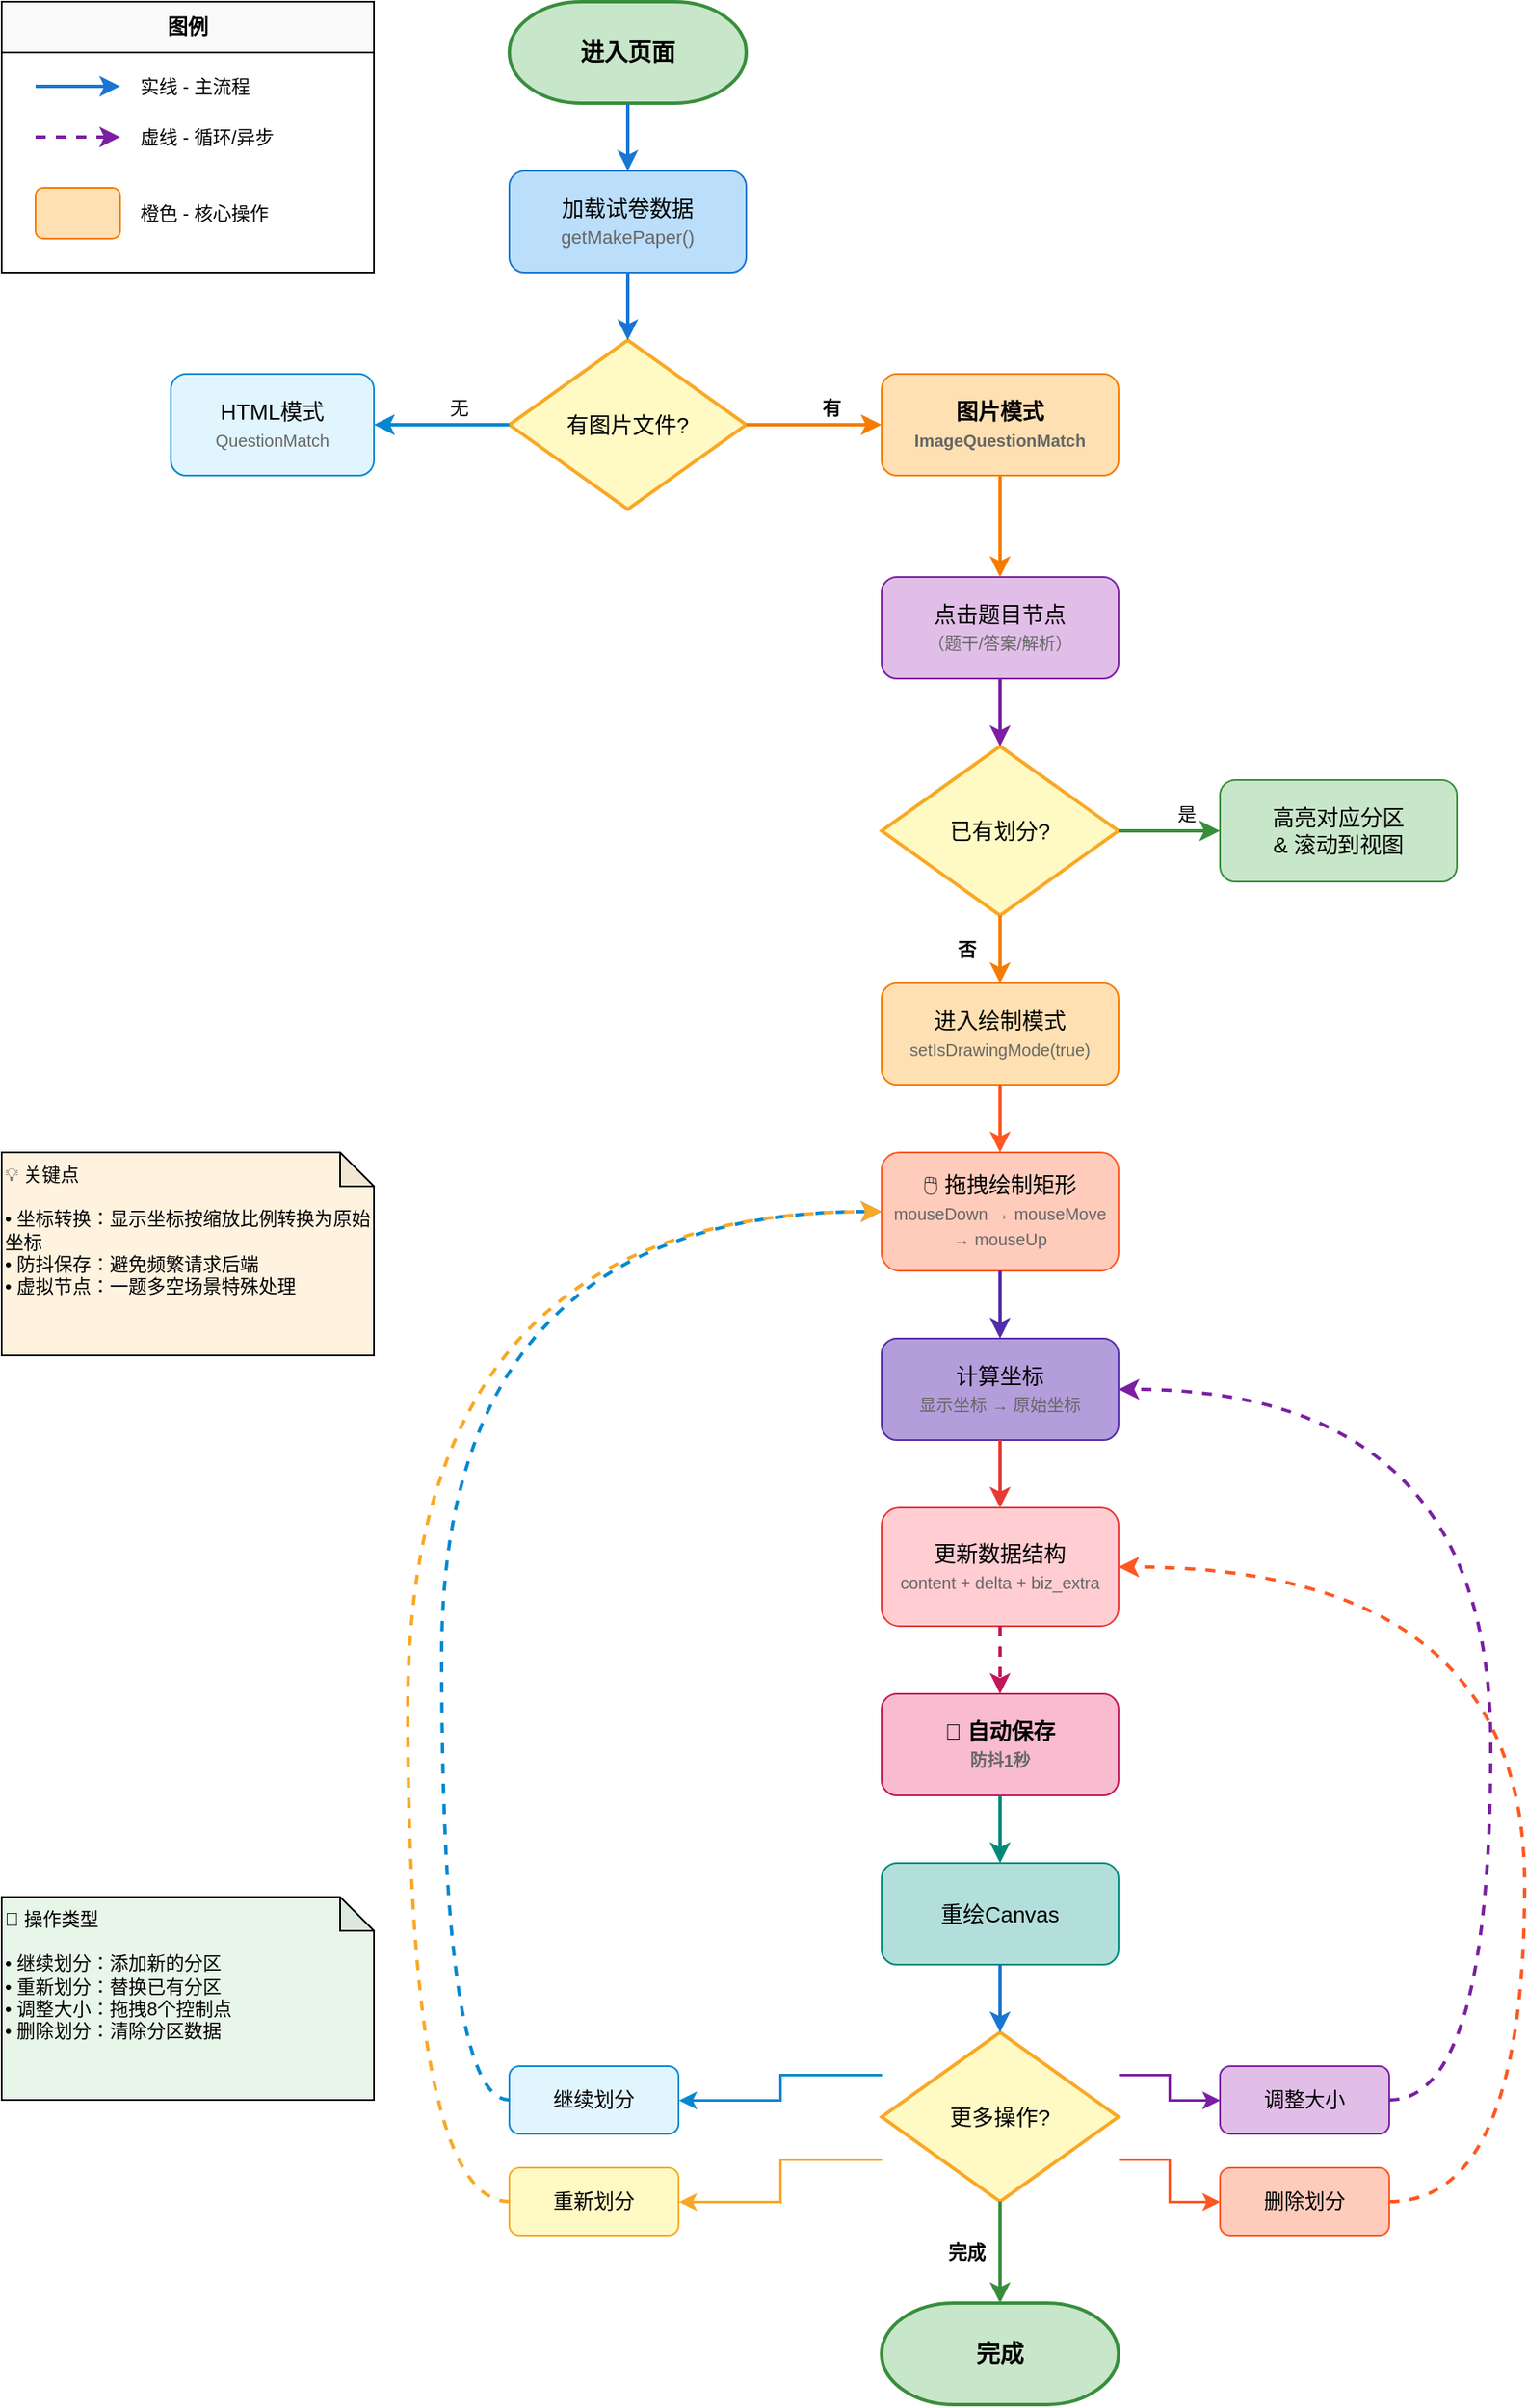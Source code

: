 <mxfile>
  <diagram name="用户操作核心流程" id="user-flow-core">
    <mxGraphModel dx="1600" dy="900" grid="1" gridSize="10" guides="1" tooltips="1" connect="1" arrows="1" fold="1" page="1" pageScale="1" pageWidth="827" pageHeight="1169">
      <root>
        <mxCell id="0"/>
        <mxCell id="1" parent="0"/>
        
        <!-- 开始 -->
        <mxCell id="start" value="进入页面" style="strokeWidth=2;html=1;shape=mxgraph.flowchart.terminator;whiteSpace=wrap;fillColor=#C8E6C9;strokeColor=#388E3C;fontSize=14;fontStyle=1" vertex="1" parent="1">
          <mxGeometry x="340" y="40" width="140" height="60" as="geometry"/>
        </mxCell>
        
        <!-- 加载数据 -->
        <mxCell id="load" value="加载试卷数据&lt;br&gt;&lt;font style=&quot;font-size: 11px;&quot; color=&quot;#666666&quot;&gt;getMakePaper()&lt;/font&gt;" style="rounded=1;whiteSpace=wrap;html=1;fillColor=#BBDEFB;strokeColor=#1976D2;fontSize=13;" vertex="1" parent="1">
          <mxGeometry x="340" y="140" width="140" height="60" as="geometry"/>
        </mxCell>
        
        <!-- 判断模式 -->
        <mxCell id="check-mode" value="有图片文件?" style="strokeWidth=2;html=1;shape=mxgraph.flowchart.decision;whiteSpace=wrap;fillColor=#FFF9C4;strokeColor=#F9A825;fontSize=13;" vertex="1" parent="1">
          <mxGeometry x="340" y="240" width="140" height="100" as="geometry"/>
        </mxCell>
        
        <!-- HTML模式 -->
        <mxCell id="html-mode" value="HTML模式&lt;br&gt;&lt;font style=&quot;font-size: 10px;&quot; color=&quot;#666666&quot;&gt;QuestionMatch&lt;/font&gt;" style="rounded=1;whiteSpace=wrap;html=1;fillColor=#E1F5FE;strokeColor=#0288D1;fontSize=13;" vertex="1" parent="1">
          <mxGeometry x="140" y="260" width="120" height="60" as="geometry"/>
        </mxCell>
        
        <!-- 图片模式 -->
        <mxCell id="img-mode" value="图片模式&lt;br&gt;&lt;font style=&quot;font-size: 10px;&quot; color=&quot;#666666&quot;&gt;ImageQuestionMatch&lt;/font&gt;" style="rounded=1;whiteSpace=wrap;html=1;fillColor=#FFE0B2;strokeColor=#F57C00;fontSize=13;fontStyle=1" vertex="1" parent="1">
          <mxGeometry x="560" y="260" width="140" height="60" as="geometry"/>
        </mxCell>
        
        <!-- 点击题目 -->
        <mxCell id="click" value="点击题目节点&lt;br&gt;&lt;font style=&quot;font-size: 10px;&quot; color=&quot;#666666&quot;&gt;（题干/答案/解析）&lt;/font&gt;" style="rounded=1;whiteSpace=wrap;html=1;fillColor=#E1BEE7;strokeColor=#7B1FA2;fontSize=13;" vertex="1" parent="1">
          <mxGeometry x="560" y="380" width="140" height="60" as="geometry"/>
        </mxCell>
        
        <!-- 判断内容 -->
        <mxCell id="has-content" value="已有划分?" style="strokeWidth=2;html=1;shape=mxgraph.flowchart.decision;whiteSpace=wrap;fillColor=#FFF9C4;strokeColor=#F9A825;fontSize=13;" vertex="1" parent="1">
          <mxGeometry x="560" y="480" width="140" height="100" as="geometry"/>
        </mxCell>
        
        <!-- 高亮 -->
        <mxCell id="highlight" value="高亮对应分区&lt;br&gt;&amp;amp; 滚动到视图" style="rounded=1;whiteSpace=wrap;html=1;fillColor=#C8E6C9;strokeColor=#388E3C;fontSize=13;" vertex="1" parent="1">
          <mxGeometry x="760" y="500" width="140" height="60" as="geometry"/>
        </mxCell>
        
        <!-- 绘制模式 -->
        <mxCell id="draw-mode" value="进入绘制模式&lt;br&gt;&lt;font style=&quot;font-size: 10px;&quot; color=&quot;#666666&quot;&gt;setIsDrawingMode(true)&lt;/font&gt;" style="rounded=1;whiteSpace=wrap;html=1;fillColor=#FFE0B2;strokeColor=#F57C00;fontSize=13;" vertex="1" parent="1">
          <mxGeometry x="560" y="620" width="140" height="60" as="geometry"/>
        </mxCell>
        
        <!-- 绘制矩形 -->
        <mxCell id="draw" value="🖱️ 拖拽绘制矩形&lt;br&gt;&lt;font style=&quot;font-size: 10px;&quot; color=&quot;#666666&quot;&gt;mouseDown → mouseMove → mouseUp&lt;/font&gt;" style="rounded=1;whiteSpace=wrap;html=1;fillColor=#FFCCBC;strokeColor=#FF5722;fontSize=13;" vertex="1" parent="1">
          <mxGeometry x="560" y="720" width="140" height="70" as="geometry"/>
        </mxCell>
        
        <!-- 坐标转换 -->
        <mxCell id="convert" value="计算坐标&lt;br&gt;&lt;font style=&quot;font-size: 10px;&quot; color=&quot;#666666&quot;&gt;显示坐标 → 原始坐标&lt;/font&gt;" style="rounded=1;whiteSpace=wrap;html=1;fillColor=#B39DDB;strokeColor=#512DA8;fontSize=13;" vertex="1" parent="1">
          <mxGeometry x="560" y="830" width="140" height="60" as="geometry"/>
        </mxCell>
        
        <!-- 更新数据 -->
        <mxCell id="update-data" value="更新数据结构&lt;br&gt;&lt;font style=&quot;font-size: 10px;&quot; color=&quot;#666666&quot;&gt;content + delta + biz_extra&lt;/font&gt;" style="rounded=1;whiteSpace=wrap;html=1;fillColor=#FFCDD2;strokeColor=#E53935;fontSize=13;" vertex="1" parent="1">
          <mxGeometry x="560" y="930" width="140" height="70" as="geometry"/>
        </mxCell>
        
        <!-- 保存 -->
        <mxCell id="save" value="💾 自动保存&lt;br&gt;&lt;font style=&quot;font-size: 10px;&quot; color=&quot;#666666&quot;&gt;防抖1秒&lt;/font&gt;" style="rounded=1;whiteSpace=wrap;html=1;fillColor=#F8BBD0;strokeColor=#C2185B;fontSize=13;fontStyle=1" vertex="1" parent="1">
          <mxGeometry x="560" y="1040" width="140" height="60" as="geometry"/>
        </mxCell>
        
        <!-- 重绘UI -->
        <mxCell id="redraw" value="重绘Canvas" style="rounded=1;whiteSpace=wrap;html=1;fillColor=#B2DFDB;strokeColor=#00897B;fontSize=13;" vertex="1" parent="1">
          <mxGeometry x="560" y="1140" width="140" height="60" as="geometry"/>
        </mxCell>
        
        <!-- 更多操作 -->
        <mxCell id="more" value="更多操作?" style="strokeWidth=2;html=1;shape=mxgraph.flowchart.decision;whiteSpace=wrap;fillColor=#FFF9C4;strokeColor=#F9A825;fontSize=13;" vertex="1" parent="1">
          <mxGeometry x="560" y="1240" width="140" height="100" as="geometry"/>
        </mxCell>
        
        <!-- 操作分支 -->
        <mxCell id="continue-draw" value="继续划分" style="rounded=1;whiteSpace=wrap;html=1;fillColor=#E1F5FE;strokeColor=#0288D1;fontSize=12;" vertex="1" parent="1">
          <mxGeometry x="340" y="1260" width="100" height="40" as="geometry"/>
        </mxCell>
        
        <mxCell id="redivide" value="重新划分" style="rounded=1;whiteSpace=wrap;html=1;fillColor=#FFF9C4;strokeColor=#F9A825;fontSize=12;" vertex="1" parent="1">
          <mxGeometry x="340" y="1320" width="100" height="40" as="geometry"/>
        </mxCell>
        
        <mxCell id="resize" value="调整大小" style="rounded=1;whiteSpace=wrap;html=1;fillColor=#E1BEE7;strokeColor=#7B1FA2;fontSize=12;" vertex="1" parent="1">
          <mxGeometry x="760" y="1260" width="100" height="40" as="geometry"/>
        </mxCell>
        
        <mxCell id="delete" value="删除划分" style="rounded=1;whiteSpace=wrap;html=1;fillColor=#FFCCBC;strokeColor=#FF5722;fontSize=12;" vertex="1" parent="1">
          <mxGeometry x="760" y="1320" width="100" height="40" as="geometry"/>
        </mxCell>
        
        <!-- 结束 -->
        <mxCell id="end" value="完成" style="strokeWidth=2;html=1;shape=mxgraph.flowchart.terminator;whiteSpace=wrap;fillColor=#C8E6C9;strokeColor=#388E3C;fontSize=14;fontStyle=1" vertex="1" parent="1">
          <mxGeometry x="560" y="1400" width="140" height="60" as="geometry"/>
        </mxCell>
        
        <!-- ========== 连线 ========== -->
        
        <!-- 主流程连线 -->
        <mxCell id="arrow1" style="edgeStyle=orthogonalEdgeStyle;rounded=0;orthogonalLoop=1;jettySize=auto;html=1;exitX=0.5;exitY=1;entryX=0.5;entryY=0;strokeWidth=2;strokeColor=#1976D2;" edge="1" parent="1" source="start" target="load">
          <mxGeometry relative="1" as="geometry"/>
        </mxCell>
        
        <mxCell id="arrow2" style="edgeStyle=orthogonalEdgeStyle;rounded=0;orthogonalLoop=1;jettySize=auto;html=1;exitX=0.5;exitY=1;entryX=0.5;entryY=0;strokeWidth=2;strokeColor=#1976D2;" edge="1" parent="1" source="load" target="check-mode">
          <mxGeometry relative="1" as="geometry"/>
        </mxCell>
        
        <!-- 模式分支 -->
        <mxCell id="arrow3" value="无" style="edgeStyle=orthogonalEdgeStyle;rounded=0;orthogonalLoop=1;jettySize=auto;html=1;exitX=0;exitY=0.5;entryX=1;entryY=0.5;strokeWidth=2;strokeColor=#0288D1;" edge="1" parent="1" source="check-mode" target="html-mode">
          <mxGeometry relative="1" as="geometry">
            <mxPoint x="10" y="-10" as="offset"/>
          </mxGeometry>
        </mxCell>
        
        <mxCell id="arrow4" value="有" style="edgeStyle=orthogonalEdgeStyle;rounded=0;orthogonalLoop=1;jettySize=auto;html=1;exitX=1;exitY=0.5;entryX=0;entryY=0.5;strokeWidth=2;strokeColor=#F57C00;fontStyle=1" edge="1" parent="1" source="check-mode" target="img-mode">
          <mxGeometry relative="1" as="geometry">
            <mxPoint x="10" y="-10" as="offset"/>
          </mxGeometry>
        </mxCell>
        
        <!-- 图片模式流程 -->
        <mxCell id="arrow5" style="edgeStyle=orthogonalEdgeStyle;rounded=0;orthogonalLoop=1;jettySize=auto;html=1;exitX=0.5;exitY=1;entryX=0.5;entryY=0;strokeWidth=2;strokeColor=#F57C00;" edge="1" parent="1" source="img-mode" target="click">
          <mxGeometry relative="1" as="geometry"/>
        </mxCell>
        
        <mxCell id="arrow6" style="edgeStyle=orthogonalEdgeStyle;rounded=0;orthogonalLoop=1;jettySize=auto;html=1;exitX=0.5;exitY=1;entryX=0.5;entryY=0;strokeWidth=2;strokeColor=#7B1FA2;" edge="1" parent="1" source="click" target="has-content">
          <mxGeometry relative="1" as="geometry"/>
        </mxCell>
        
        <!-- 判断分支 -->
        <mxCell id="arrow7" value="是" style="edgeStyle=orthogonalEdgeStyle;rounded=0;orthogonalLoop=1;jettySize=auto;html=1;exitX=1;exitY=0.5;entryX=0;entryY=0.5;strokeWidth=2;strokeColor=#388E3C;" edge="1" parent="1" source="has-content" target="highlight">
          <mxGeometry relative="1" as="geometry">
            <mxPoint x="10" y="-10" as="offset"/>
          </mxGeometry>
        </mxCell>
        
        <mxCell id="arrow8" value="否" style="edgeStyle=orthogonalEdgeStyle;rounded=0;orthogonalLoop=1;jettySize=auto;html=1;exitX=0.5;exitY=1;entryX=0.5;entryY=0;strokeWidth=2;strokeColor=#F57C00;fontStyle=1" edge="1" parent="1" source="has-content" target="draw-mode">
          <mxGeometry relative="1" as="geometry">
            <mxPoint x="-20" y="0" as="offset"/>
          </mxGeometry>
        </mxCell>
        
        <!-- 绘制流程 -->
        <mxCell id="arrow9" style="edgeStyle=orthogonalEdgeStyle;rounded=0;orthogonalLoop=1;jettySize=auto;html=1;exitX=0.5;exitY=1;entryX=0.5;entryY=0;strokeWidth=2;strokeColor=#FF5722;" edge="1" parent="1" source="draw-mode" target="draw">
          <mxGeometry relative="1" as="geometry"/>
        </mxCell>
        
        <mxCell id="arrow10" style="edgeStyle=orthogonalEdgeStyle;rounded=0;orthogonalLoop=1;jettySize=auto;html=1;exitX=0.5;exitY=1;entryX=0.5;entryY=0;strokeWidth=2;strokeColor=#512DA8;" edge="1" parent="1" source="draw" target="convert">
          <mxGeometry relative="1" as="geometry"/>
        </mxCell>
        
        <mxCell id="arrow11" style="edgeStyle=orthogonalEdgeStyle;rounded=0;orthogonalLoop=1;jettySize=auto;html=1;exitX=0.5;exitY=1;entryX=0.5;entryY=0;strokeWidth=2;strokeColor=#E53935;" edge="1" parent="1" source="convert" target="update-data">
          <mxGeometry relative="1" as="geometry"/>
        </mxCell>
        
        <mxCell id="arrow12" style="edgeStyle=orthogonalEdgeStyle;rounded=0;orthogonalLoop=1;jettySize=auto;html=1;exitX=0.5;exitY=1;entryX=0.5;entryY=0;strokeWidth=2;strokeColor=#C2185B;dashed=1;" edge="1" parent="1" source="update-data" target="save">
          <mxGeometry relative="1" as="geometry"/>
        </mxCell>
        
        <mxCell id="arrow13" style="edgeStyle=orthogonalEdgeStyle;rounded=0;orthogonalLoop=1;jettySize=auto;html=1;exitX=0.5;exitY=1;entryX=0.5;entryY=0;strokeWidth=2;strokeColor=#00897B;" edge="1" parent="1" source="save" target="redraw">
          <mxGeometry relative="1" as="geometry"/>
        </mxCell>
        
        <mxCell id="arrow14" style="edgeStyle=orthogonalEdgeStyle;rounded=0;orthogonalLoop=1;jettySize=auto;html=1;exitX=0.5;exitY=1;entryX=0.5;entryY=0;strokeWidth=2;strokeColor=#1976D2;" edge="1" parent="1" source="redraw" target="more">
          <mxGeometry relative="1" as="geometry"/>
        </mxCell>
        
        <!-- 更多操作分支 -->
        <mxCell id="arrow15" value="" style="edgeStyle=orthogonalEdgeStyle;rounded=0;orthogonalLoop=1;jettySize=auto;html=1;exitX=0;exitY=0.25;entryX=1;entryY=0.5;strokeWidth=1.5;strokeColor=#0288D1;" edge="1" parent="1" source="more" target="continue-draw">
          <mxGeometry relative="1" as="geometry"/>
        </mxCell>
        
        <mxCell id="arrow16" value="" style="edgeStyle=orthogonalEdgeStyle;rounded=0;orthogonalLoop=1;jettySize=auto;html=1;exitX=0;exitY=0.75;entryX=1;entryY=0.5;strokeWidth=1.5;strokeColor=#F9A825;" edge="1" parent="1" source="more" target="redivide">
          <mxGeometry relative="1" as="geometry"/>
        </mxCell>
        
        <mxCell id="arrow17" value="" style="edgeStyle=orthogonalEdgeStyle;rounded=0;orthogonalLoop=1;jettySize=auto;html=1;exitX=1;exitY=0.25;entryX=0;entryY=0.5;strokeWidth=1.5;strokeColor=#7B1FA2;" edge="1" parent="1" source="more" target="resize">
          <mxGeometry relative="1" as="geometry"/>
        </mxCell>
        
        <mxCell id="arrow18" value="" style="edgeStyle=orthogonalEdgeStyle;rounded=0;orthogonalLoop=1;jettySize=auto;html=1;exitX=1;exitY=0.75;entryX=0;entryY=0.5;strokeWidth=1.5;strokeColor=#FF5722;" edge="1" parent="1" source="more" target="delete">
          <mxGeometry relative="1" as="geometry"/>
        </mxCell>
        
        <!-- 循环回绘制 -->
        <mxCell id="arrow19" value="" style="edgeStyle=orthogonalEdgeStyle;rounded=1;orthogonalLoop=1;jettySize=auto;html=1;exitX=0;exitY=0.5;entryX=0;entryY=0.5;strokeWidth=2;strokeColor=#0288D1;curved=1;dashed=1;" edge="1" parent="1" source="continue-draw" target="draw">
          <mxGeometry relative="1" as="geometry">
            <Array as="points">
              <mxPoint x="300" y="1280"/>
              <mxPoint x="300" y="755"/>
            </Array>
          </mxGeometry>
        </mxCell>
        
        <mxCell id="arrow20" value="" style="edgeStyle=orthogonalEdgeStyle;rounded=1;orthogonalLoop=1;jettySize=auto;html=1;exitX=0;exitY=0.5;entryX=0;entryY=0.5;strokeWidth=2;strokeColor=#F9A825;curved=1;dashed=1;" edge="1" parent="1" source="redivide" target="draw">
          <mxGeometry relative="1" as="geometry">
            <Array as="points">
              <mxPoint x="280" y="1340"/>
              <mxPoint x="280" y="755"/>
            </Array>
          </mxGeometry>
        </mxCell>
        
        <mxCell id="arrow21" value="" style="edgeStyle=orthogonalEdgeStyle;rounded=1;orthogonalLoop=1;jettySize=auto;html=1;exitX=1;exitY=0.5;entryX=1;entryY=0.5;strokeWidth=2;strokeColor=#7B1FA2;curved=1;dashed=1;" edge="1" parent="1" source="resize" target="convert">
          <mxGeometry relative="1" as="geometry">
            <Array as="points">
              <mxPoint x="920" y="1280"/>
              <mxPoint x="920" y="860"/>
            </Array>
          </mxGeometry>
        </mxCell>
        
        <mxCell id="arrow22" value="" style="edgeStyle=orthogonalEdgeStyle;rounded=1;orthogonalLoop=1;jettySize=auto;html=1;exitX=1;exitY=0.5;entryX=1;entryY=0.5;strokeWidth=2;strokeColor=#FF5722;curved=1;dashed=1;" edge="1" parent="1" source="delete" target="update-data">
          <mxGeometry relative="1" as="geometry">
            <Array as="points">
              <mxPoint x="940" y="1340"/>
              <mxPoint x="940" y="965"/>
            </Array>
          </mxGeometry>
        </mxCell>
        
        <!-- 完成 -->
        <mxCell id="arrow23" value="完成" style="edgeStyle=orthogonalEdgeStyle;rounded=0;orthogonalLoop=1;jettySize=auto;html=1;exitX=0.5;exitY=1;entryX=0.5;entryY=0;strokeWidth=2;strokeColor=#388E3C;fontStyle=1" edge="1" parent="1" source="more" target="end">
          <mxGeometry relative="1" as="geometry">
            <mxPoint x="-20" y="0" as="offset"/>
          </mxGeometry>
        </mxCell>
        
        <!-- 注释框 -->
        <mxCell id="note1" value="💡 关键点&lt;br&gt;&lt;br&gt;• 坐标转换：显示坐标按缩放比例转换为原始坐标&lt;br&gt;• 防抖保存：避免频繁请求后端&lt;br&gt;• 虚拟节点：一题多空场景特殊处理" style="shape=note;whiteSpace=wrap;html=1;backgroundOutline=1;darkOpacity=0.05;fillColor=#FFF3E0;size=20;align=left;verticalAlign=top;fontSize=11;" vertex="1" parent="1">
          <mxGeometry x="40" y="720" width="220" height="120" as="geometry"/>
        </mxCell>
        
        <mxCell id="note2" value="🎯 操作类型&lt;br&gt;&lt;br&gt;• 继续划分：添加新的分区&lt;br&gt;• 重新划分：替换已有分区&lt;br&gt;• 调整大小：拖拽8个控制点&lt;br&gt;• 删除划分：清除分区数据" style="shape=note;whiteSpace=wrap;html=1;backgroundOutline=1;darkOpacity=0.05;fillColor=#E8F5E9;size=20;align=left;verticalAlign=top;fontSize=11;" vertex="1" parent="1">
          <mxGeometry x="40" y="1160" width="220" height="120" as="geometry"/>
        </mxCell>
        
        <!-- 图例 -->
        <mxCell id="legend-box" value="图例" style="swimlane;whiteSpace=wrap;html=1;fillColor=#FAFAFA;fontSize=12;fontStyle=1;startSize=30;" vertex="1" parent="1">
          <mxGeometry x="40" y="40" width="220" height="160" as="geometry"/>
        </mxCell>
        
        <mxCell id="leg1" value="" style="endArrow=classic;html=1;strokeWidth=2;strokeColor=#1976D2;" edge="1" parent="legend-box">
          <mxGeometry width="50" height="50" relative="1" as="geometry">
            <mxPoint x="20" y="50" as="sourcePoint"/>
            <mxPoint x="70" y="50" as="targetPoint"/>
          </mxGeometry>
        </mxCell>
        <mxCell id="leg1-text" value="实线 - 主流程" style="text;html=1;align=left;verticalAlign=middle;whiteSpace=wrap;fontSize=11;" vertex="1" parent="legend-box">
          <mxGeometry x="80" y="40" width="120" height="20" as="geometry"/>
        </mxCell>
        
        <mxCell id="leg2" value="" style="endArrow=classic;html=1;strokeWidth=2;strokeColor=#7B1FA2;dashed=1;" edge="1" parent="legend-box">
          <mxGeometry width="50" height="50" relative="1" as="geometry">
            <mxPoint x="20" y="80" as="sourcePoint"/>
            <mxPoint x="70" y="80" as="targetPoint"/>
          </mxGeometry>
        </mxCell>
        <mxCell id="leg2-text" value="虚线 - 循环/异步" style="text;html=1;align=left;verticalAlign=middle;whiteSpace=wrap;fontSize=11;" vertex="1" parent="legend-box">
          <mxGeometry x="80" y="70" width="120" height="20" as="geometry"/>
        </mxCell>
        
        <mxCell id="leg3" value="" style="rounded=1;whiteSpace=wrap;html=1;fillColor=#FFE0B2;strokeColor=#F57C00;" vertex="1" parent="legend-box">
          <mxGeometry x="20" y="110" width="50" height="30" as="geometry"/>
        </mxCell>
        <mxCell id="leg3-text" value="橙色 - 核心操作" style="text;html=1;align=left;verticalAlign=middle;whiteSpace=wrap;fontSize=11;" vertex="1" parent="legend-box">
          <mxGeometry x="80" y="115" width="120" height="20" as="geometry"/>
        </mxCell>
      </root>
    </mxGraphModel>
  </diagram>
</mxfile>
